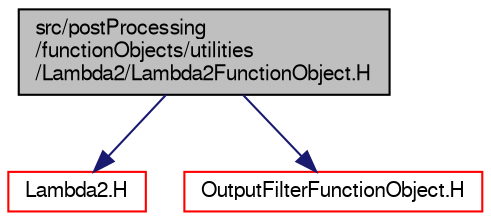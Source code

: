 digraph "src/postProcessing/functionObjects/utilities/Lambda2/Lambda2FunctionObject.H"
{
  bgcolor="transparent";
  edge [fontname="FreeSans",fontsize="10",labelfontname="FreeSans",labelfontsize="10"];
  node [fontname="FreeSans",fontsize="10",shape=record];
  Node0 [label="src/postProcessing\l/functionObjects/utilities\l/Lambda2/Lambda2FunctionObject.H",height=0.2,width=0.4,color="black", fillcolor="grey75", style="filled", fontcolor="black"];
  Node0 -> Node1 [color="midnightblue",fontsize="10",style="solid",fontname="FreeSans"];
  Node1 [label="Lambda2.H",height=0.2,width=0.4,color="red",URL="$a13757.html"];
  Node0 -> Node68 [color="midnightblue",fontsize="10",style="solid",fontname="FreeSans"];
  Node68 [label="OutputFilterFunctionObject.H",height=0.2,width=0.4,color="red",URL="$a08975.html"];
}

